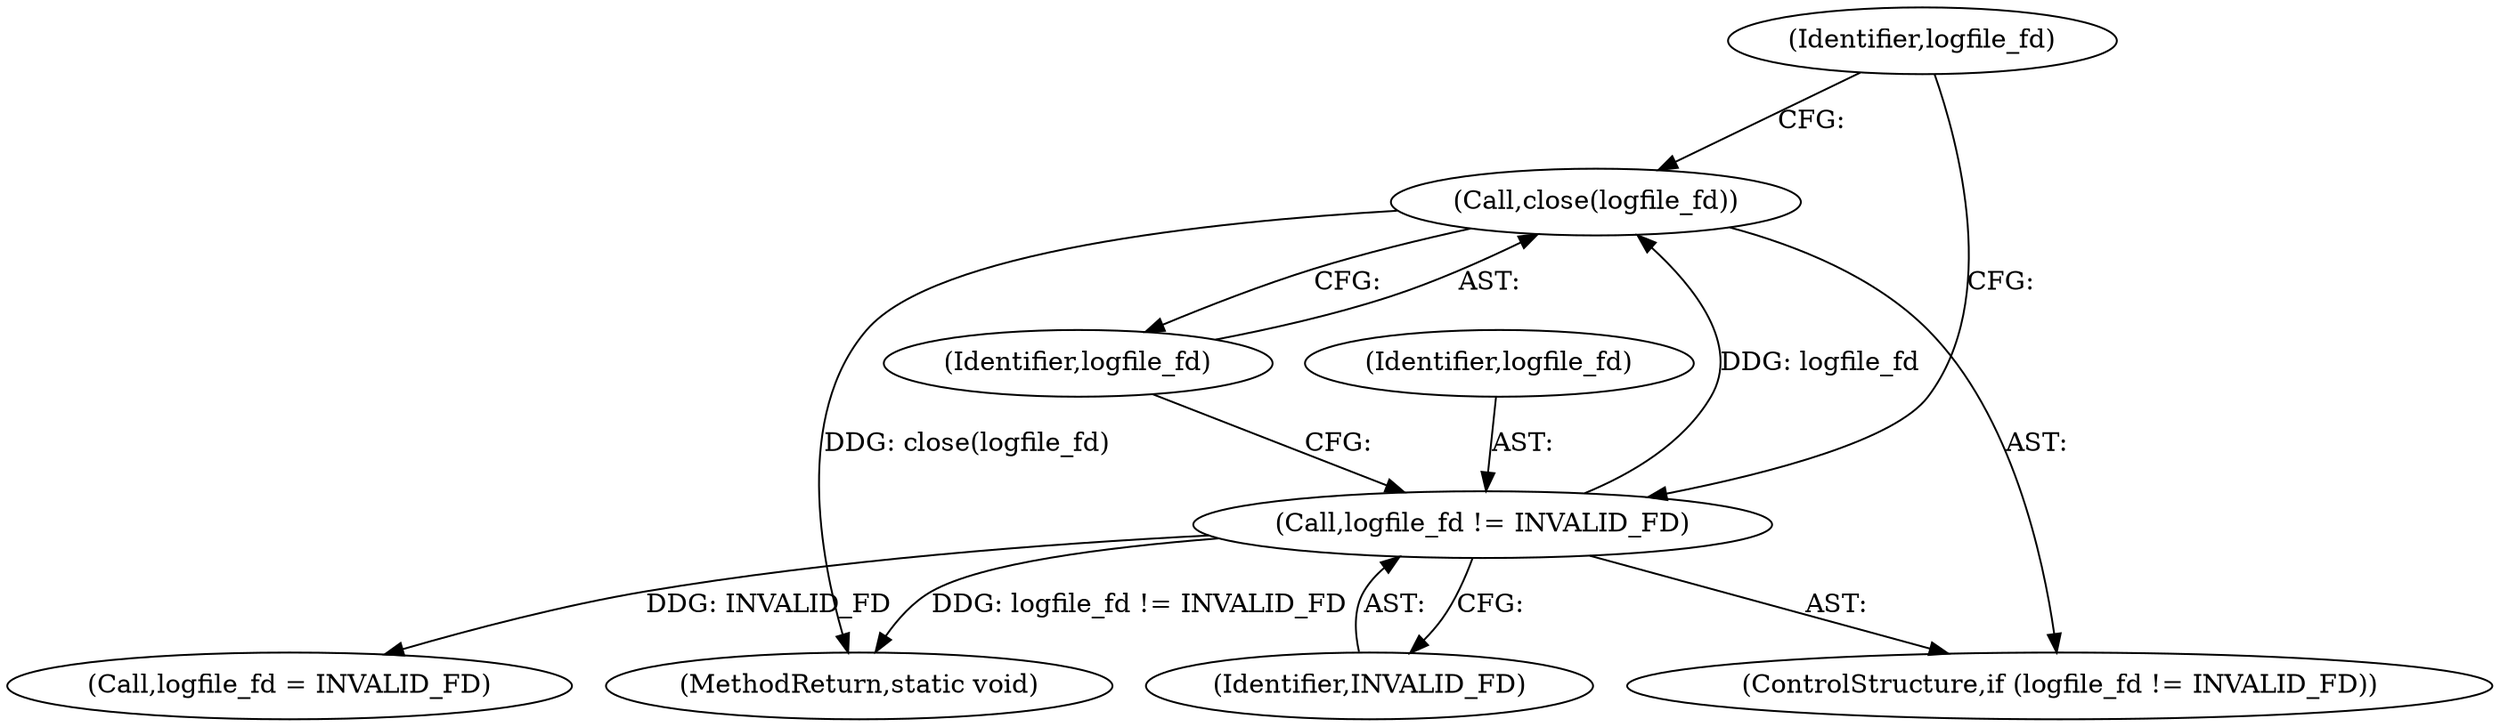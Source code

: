 digraph "0_Android_472271b153c5dc53c28beac55480a8d8434b2d5c_50@API" {
"1000195" [label="(Call,close(logfile_fd))"];
"1000192" [label="(Call,logfile_fd != INVALID_FD)"];
"1000193" [label="(Identifier,logfile_fd)"];
"1000192" [label="(Call,logfile_fd != INVALID_FD)"];
"1000198" [label="(Identifier,logfile_fd)"];
"1000197" [label="(Call,logfile_fd = INVALID_FD)"];
"1000201" [label="(MethodReturn,static void)"];
"1000195" [label="(Call,close(logfile_fd))"];
"1000194" [label="(Identifier,INVALID_FD)"];
"1000191" [label="(ControlStructure,if (logfile_fd != INVALID_FD))"];
"1000196" [label="(Identifier,logfile_fd)"];
"1000195" -> "1000191"  [label="AST: "];
"1000195" -> "1000196"  [label="CFG: "];
"1000196" -> "1000195"  [label="AST: "];
"1000198" -> "1000195"  [label="CFG: "];
"1000195" -> "1000201"  [label="DDG: close(logfile_fd)"];
"1000192" -> "1000195"  [label="DDG: logfile_fd"];
"1000192" -> "1000191"  [label="AST: "];
"1000192" -> "1000194"  [label="CFG: "];
"1000193" -> "1000192"  [label="AST: "];
"1000194" -> "1000192"  [label="AST: "];
"1000196" -> "1000192"  [label="CFG: "];
"1000198" -> "1000192"  [label="CFG: "];
"1000192" -> "1000201"  [label="DDG: logfile_fd != INVALID_FD"];
"1000192" -> "1000197"  [label="DDG: INVALID_FD"];
}

